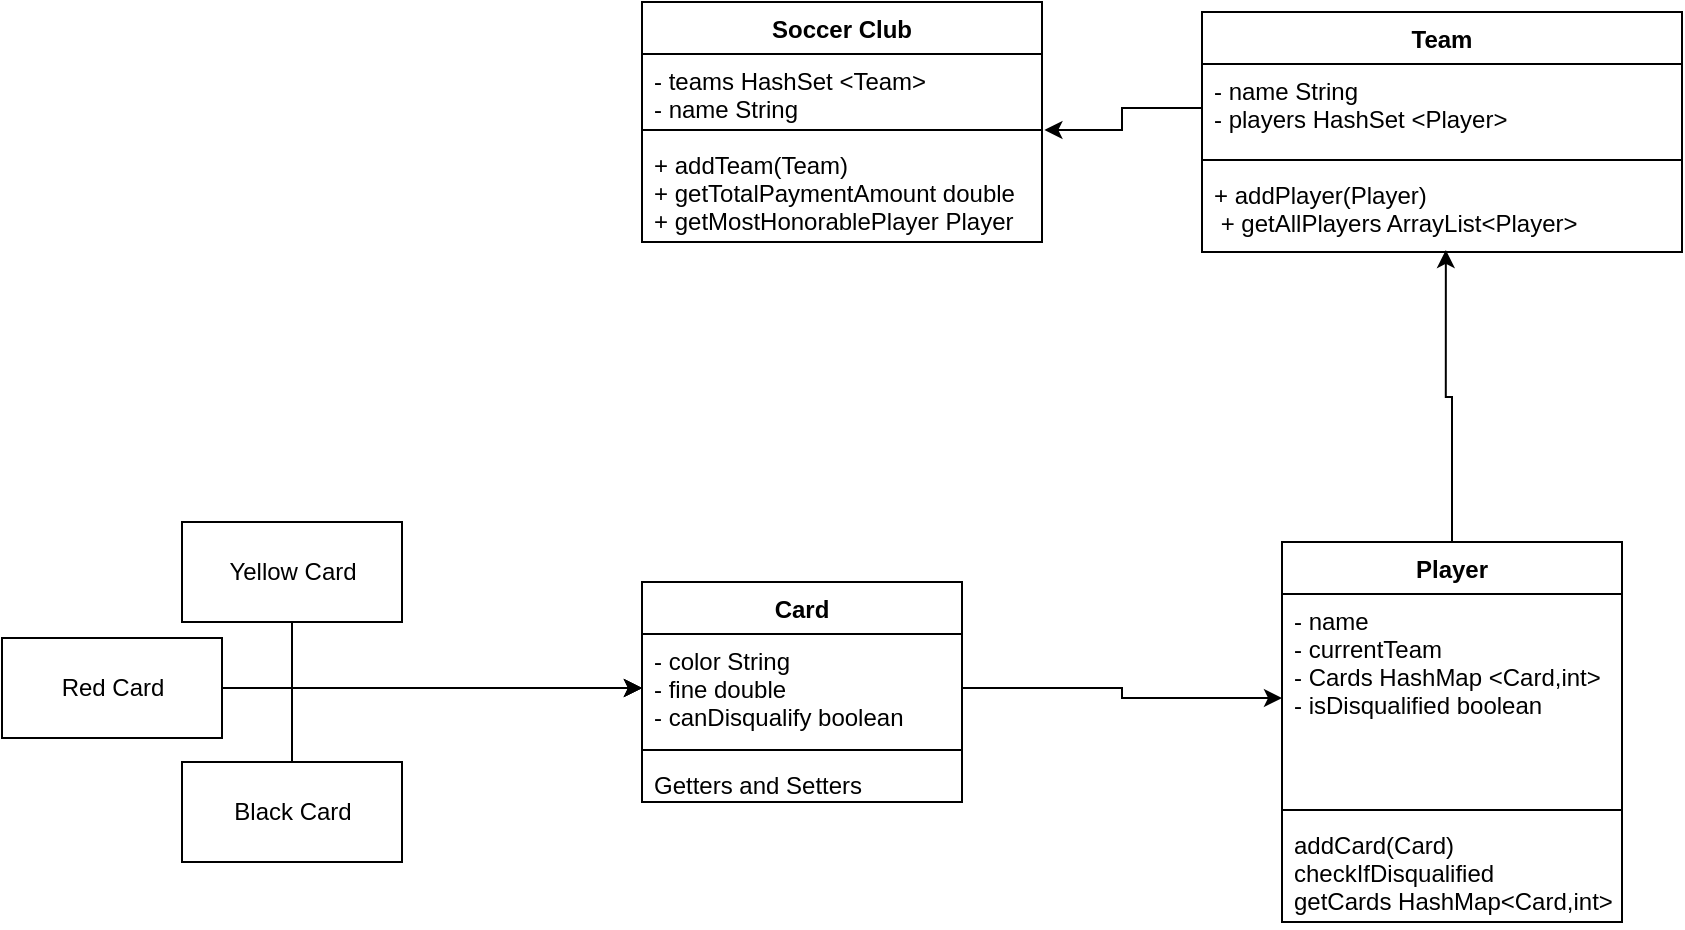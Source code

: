 <mxfile version="13.7.7" type="device"><diagram id="C5RBs43oDa-KdzZeNtuy" name="Page-1"><mxGraphModel dx="2249" dy="752" grid="1" gridSize="10" guides="1" tooltips="1" connect="1" arrows="1" fold="1" page="1" pageScale="1" pageWidth="827" pageHeight="1169" math="0" shadow="0"><root><mxCell id="WIyWlLk6GJQsqaUBKTNV-0"/><mxCell id="WIyWlLk6GJQsqaUBKTNV-1" parent="WIyWlLk6GJQsqaUBKTNV-0"/><mxCell id="yBpKcBP_JjL-fEhI0e5q-25" style="edgeStyle=orthogonalEdgeStyle;rounded=0;orthogonalLoop=1;jettySize=auto;html=1;exitX=0.5;exitY=0;exitDx=0;exitDy=0;entryX=0.508;entryY=0.976;entryDx=0;entryDy=0;entryPerimeter=0;" parent="WIyWlLk6GJQsqaUBKTNV-1" source="yBpKcBP_JjL-fEhI0e5q-11" target="yBpKcBP_JjL-fEhI0e5q-18" edge="1"><mxGeometry relative="1" as="geometry"/></mxCell><mxCell id="yBpKcBP_JjL-fEhI0e5q-26" style="edgeStyle=orthogonalEdgeStyle;rounded=0;orthogonalLoop=1;jettySize=auto;html=1;exitX=0;exitY=0.5;exitDx=0;exitDy=0;entryX=1.006;entryY=0.5;entryDx=0;entryDy=0;entryPerimeter=0;" parent="WIyWlLk6GJQsqaUBKTNV-1" source="yBpKcBP_JjL-fEhI0e5q-16" target="yBpKcBP_JjL-fEhI0e5q-8" edge="1"><mxGeometry relative="1" as="geometry"><mxPoint x="310" y="280" as="targetPoint"/></mxGeometry></mxCell><mxCell id="yBpKcBP_JjL-fEhI0e5q-6" value="Soccer Club" style="swimlane;fontStyle=1;align=center;verticalAlign=top;childLayout=stackLayout;horizontal=1;startSize=26;horizontalStack=0;resizeParent=1;resizeParentMax=0;resizeLast=0;collapsible=1;marginBottom=0;" parent="WIyWlLk6GJQsqaUBKTNV-1" vertex="1"><mxGeometry x="110" y="200" width="200" height="120" as="geometry"/></mxCell><mxCell id="yBpKcBP_JjL-fEhI0e5q-7" value="- teams HashSet &lt;Team&gt;&#10;- name String" style="text;strokeColor=none;fillColor=none;align=left;verticalAlign=top;spacingLeft=4;spacingRight=4;overflow=hidden;rotatable=0;points=[[0,0.5],[1,0.5]];portConstraint=eastwest;" parent="yBpKcBP_JjL-fEhI0e5q-6" vertex="1"><mxGeometry y="26" width="200" height="34" as="geometry"/></mxCell><mxCell id="yBpKcBP_JjL-fEhI0e5q-8" value="" style="line;strokeWidth=1;fillColor=none;align=left;verticalAlign=middle;spacingTop=-1;spacingLeft=3;spacingRight=3;rotatable=0;labelPosition=right;points=[];portConstraint=eastwest;" parent="yBpKcBP_JjL-fEhI0e5q-6" vertex="1"><mxGeometry y="60" width="200" height="8" as="geometry"/></mxCell><mxCell id="yBpKcBP_JjL-fEhI0e5q-9" value="+ addTeam(Team)&#10;+ getTotalPaymentAmount double&#10;+ getMostHonorablePlayer Player" style="text;strokeColor=none;fillColor=none;align=left;verticalAlign=top;spacingLeft=4;spacingRight=4;overflow=hidden;rotatable=0;points=[[0,0.5],[1,0.5]];portConstraint=eastwest;" parent="yBpKcBP_JjL-fEhI0e5q-6" vertex="1"><mxGeometry y="68" width="200" height="52" as="geometry"/></mxCell><mxCell id="yBpKcBP_JjL-fEhI0e5q-15" value="Team" style="swimlane;fontStyle=1;align=center;verticalAlign=top;childLayout=stackLayout;horizontal=1;startSize=26;horizontalStack=0;resizeParent=1;resizeParentMax=0;resizeLast=0;collapsible=1;marginBottom=0;" parent="WIyWlLk6GJQsqaUBKTNV-1" vertex="1"><mxGeometry x="390" y="205" width="240" height="120" as="geometry"/></mxCell><mxCell id="yBpKcBP_JjL-fEhI0e5q-16" value="- name String&#10;- players HashSet &lt;Player&gt;" style="text;strokeColor=none;fillColor=none;align=left;verticalAlign=top;spacingLeft=4;spacingRight=4;overflow=hidden;rotatable=0;points=[[0,0.5],[1,0.5]];portConstraint=eastwest;" parent="yBpKcBP_JjL-fEhI0e5q-15" vertex="1"><mxGeometry y="26" width="240" height="44" as="geometry"/></mxCell><mxCell id="yBpKcBP_JjL-fEhI0e5q-17" value="" style="line;strokeWidth=1;fillColor=none;align=left;verticalAlign=middle;spacingTop=-1;spacingLeft=3;spacingRight=3;rotatable=0;labelPosition=right;points=[];portConstraint=eastwest;" parent="yBpKcBP_JjL-fEhI0e5q-15" vertex="1"><mxGeometry y="70" width="240" height="8" as="geometry"/></mxCell><mxCell id="yBpKcBP_JjL-fEhI0e5q-18" value="+ addPlayer(Player)&#10; + getAllPlayers ArrayList&lt;Player&gt;" style="text;strokeColor=none;fillColor=none;align=left;verticalAlign=top;spacingLeft=4;spacingRight=4;overflow=hidden;rotatable=0;points=[[0,0.5],[1,0.5]];portConstraint=eastwest;" parent="yBpKcBP_JjL-fEhI0e5q-15" vertex="1"><mxGeometry y="78" width="240" height="42" as="geometry"/></mxCell><mxCell id="yBpKcBP_JjL-fEhI0e5q-11" value="Player" style="swimlane;fontStyle=1;align=center;verticalAlign=top;childLayout=stackLayout;horizontal=1;startSize=26;horizontalStack=0;resizeParent=1;resizeParentMax=0;resizeLast=0;collapsible=1;marginBottom=0;" parent="WIyWlLk6GJQsqaUBKTNV-1" vertex="1"><mxGeometry x="430" y="470" width="170" height="190" as="geometry"/></mxCell><mxCell id="yBpKcBP_JjL-fEhI0e5q-12" value="- name&#10;- currentTeam&#10;- Cards HashMap &lt;Card,int&gt;&#10;- isDisqualified boolean" style="text;strokeColor=none;fillColor=none;align=left;verticalAlign=top;spacingLeft=4;spacingRight=4;overflow=hidden;rotatable=0;points=[[0,0.5],[1,0.5]];portConstraint=eastwest;" parent="yBpKcBP_JjL-fEhI0e5q-11" vertex="1"><mxGeometry y="26" width="170" height="104" as="geometry"/></mxCell><mxCell id="yBpKcBP_JjL-fEhI0e5q-13" value="" style="line;strokeWidth=1;fillColor=none;align=left;verticalAlign=middle;spacingTop=-1;spacingLeft=3;spacingRight=3;rotatable=0;labelPosition=right;points=[];portConstraint=eastwest;" parent="yBpKcBP_JjL-fEhI0e5q-11" vertex="1"><mxGeometry y="130" width="170" height="8" as="geometry"/></mxCell><mxCell id="yBpKcBP_JjL-fEhI0e5q-14" value="addCard(Card)&#10;checkIfDisqualified&#10;getCards HashMap&lt;Card,int&gt;" style="text;strokeColor=none;fillColor=none;align=left;verticalAlign=top;spacingLeft=4;spacingRight=4;overflow=hidden;rotatable=0;points=[[0,0.5],[1,0.5]];portConstraint=eastwest;" parent="yBpKcBP_JjL-fEhI0e5q-11" vertex="1"><mxGeometry y="138" width="170" height="52" as="geometry"/></mxCell><mxCell id="xJ2Kjj0ikuUDYSpMRBIE-13" style="edgeStyle=orthogonalEdgeStyle;rounded=0;orthogonalLoop=1;jettySize=auto;html=1;entryX=0;entryY=0.5;entryDx=0;entryDy=0;" edge="1" parent="WIyWlLk6GJQsqaUBKTNV-1" source="xJ2Kjj0ikuUDYSpMRBIE-4" target="xJ2Kjj0ikuUDYSpMRBIE-1"><mxGeometry relative="1" as="geometry"/></mxCell><mxCell id="xJ2Kjj0ikuUDYSpMRBIE-4" value="Yellow Card" style="html=1;" vertex="1" parent="WIyWlLk6GJQsqaUBKTNV-1"><mxGeometry x="-120" y="460" width="110" height="50" as="geometry"/></mxCell><mxCell id="xJ2Kjj0ikuUDYSpMRBIE-12" style="edgeStyle=orthogonalEdgeStyle;rounded=0;orthogonalLoop=1;jettySize=auto;html=1;entryX=0;entryY=0.5;entryDx=0;entryDy=0;" edge="1" parent="WIyWlLk6GJQsqaUBKTNV-1" source="xJ2Kjj0ikuUDYSpMRBIE-5" target="xJ2Kjj0ikuUDYSpMRBIE-1"><mxGeometry relative="1" as="geometry"/></mxCell><mxCell id="xJ2Kjj0ikuUDYSpMRBIE-5" value="Red Card" style="html=1;" vertex="1" parent="WIyWlLk6GJQsqaUBKTNV-1"><mxGeometry x="-210" y="518" width="110" height="50" as="geometry"/></mxCell><mxCell id="xJ2Kjj0ikuUDYSpMRBIE-11" style="edgeStyle=orthogonalEdgeStyle;rounded=0;orthogonalLoop=1;jettySize=auto;html=1;entryX=0;entryY=0.5;entryDx=0;entryDy=0;" edge="1" parent="WIyWlLk6GJQsqaUBKTNV-1" source="xJ2Kjj0ikuUDYSpMRBIE-6" target="xJ2Kjj0ikuUDYSpMRBIE-1"><mxGeometry relative="1" as="geometry"/></mxCell><mxCell id="xJ2Kjj0ikuUDYSpMRBIE-6" value="Black Card" style="html=1;" vertex="1" parent="WIyWlLk6GJQsqaUBKTNV-1"><mxGeometry x="-120" y="580" width="110" height="50" as="geometry"/></mxCell><mxCell id="xJ2Kjj0ikuUDYSpMRBIE-10" style="edgeStyle=orthogonalEdgeStyle;rounded=0;orthogonalLoop=1;jettySize=auto;html=1;entryX=0;entryY=0.5;entryDx=0;entryDy=0;" edge="1" parent="WIyWlLk6GJQsqaUBKTNV-1" source="xJ2Kjj0ikuUDYSpMRBIE-1" target="yBpKcBP_JjL-fEhI0e5q-12"><mxGeometry relative="1" as="geometry"/></mxCell><mxCell id="xJ2Kjj0ikuUDYSpMRBIE-0" value="Card" style="swimlane;fontStyle=1;align=center;verticalAlign=top;childLayout=stackLayout;horizontal=1;startSize=26;horizontalStack=0;resizeParent=1;resizeParentMax=0;resizeLast=0;collapsible=1;marginBottom=0;" vertex="1" parent="WIyWlLk6GJQsqaUBKTNV-1"><mxGeometry x="110" y="490" width="160" height="110" as="geometry"/></mxCell><mxCell id="xJ2Kjj0ikuUDYSpMRBIE-1" value="- color String&#10;- fine double&#10;- canDisqualify boolean" style="text;strokeColor=none;fillColor=none;align=left;verticalAlign=top;spacingLeft=4;spacingRight=4;overflow=hidden;rotatable=0;points=[[0,0.5],[1,0.5]];portConstraint=eastwest;" vertex="1" parent="xJ2Kjj0ikuUDYSpMRBIE-0"><mxGeometry y="26" width="160" height="54" as="geometry"/></mxCell><mxCell id="xJ2Kjj0ikuUDYSpMRBIE-2" value="" style="line;strokeWidth=1;fillColor=none;align=left;verticalAlign=middle;spacingTop=-1;spacingLeft=3;spacingRight=3;rotatable=0;labelPosition=right;points=[];portConstraint=eastwest;" vertex="1" parent="xJ2Kjj0ikuUDYSpMRBIE-0"><mxGeometry y="80" width="160" height="8" as="geometry"/></mxCell><mxCell id="xJ2Kjj0ikuUDYSpMRBIE-3" value="Getters and Setters" style="text;strokeColor=none;fillColor=none;align=left;verticalAlign=top;spacingLeft=4;spacingRight=4;overflow=hidden;rotatable=0;points=[[0,0.5],[1,0.5]];portConstraint=eastwest;" vertex="1" parent="xJ2Kjj0ikuUDYSpMRBIE-0"><mxGeometry y="88" width="160" height="22" as="geometry"/></mxCell></root></mxGraphModel></diagram></mxfile>